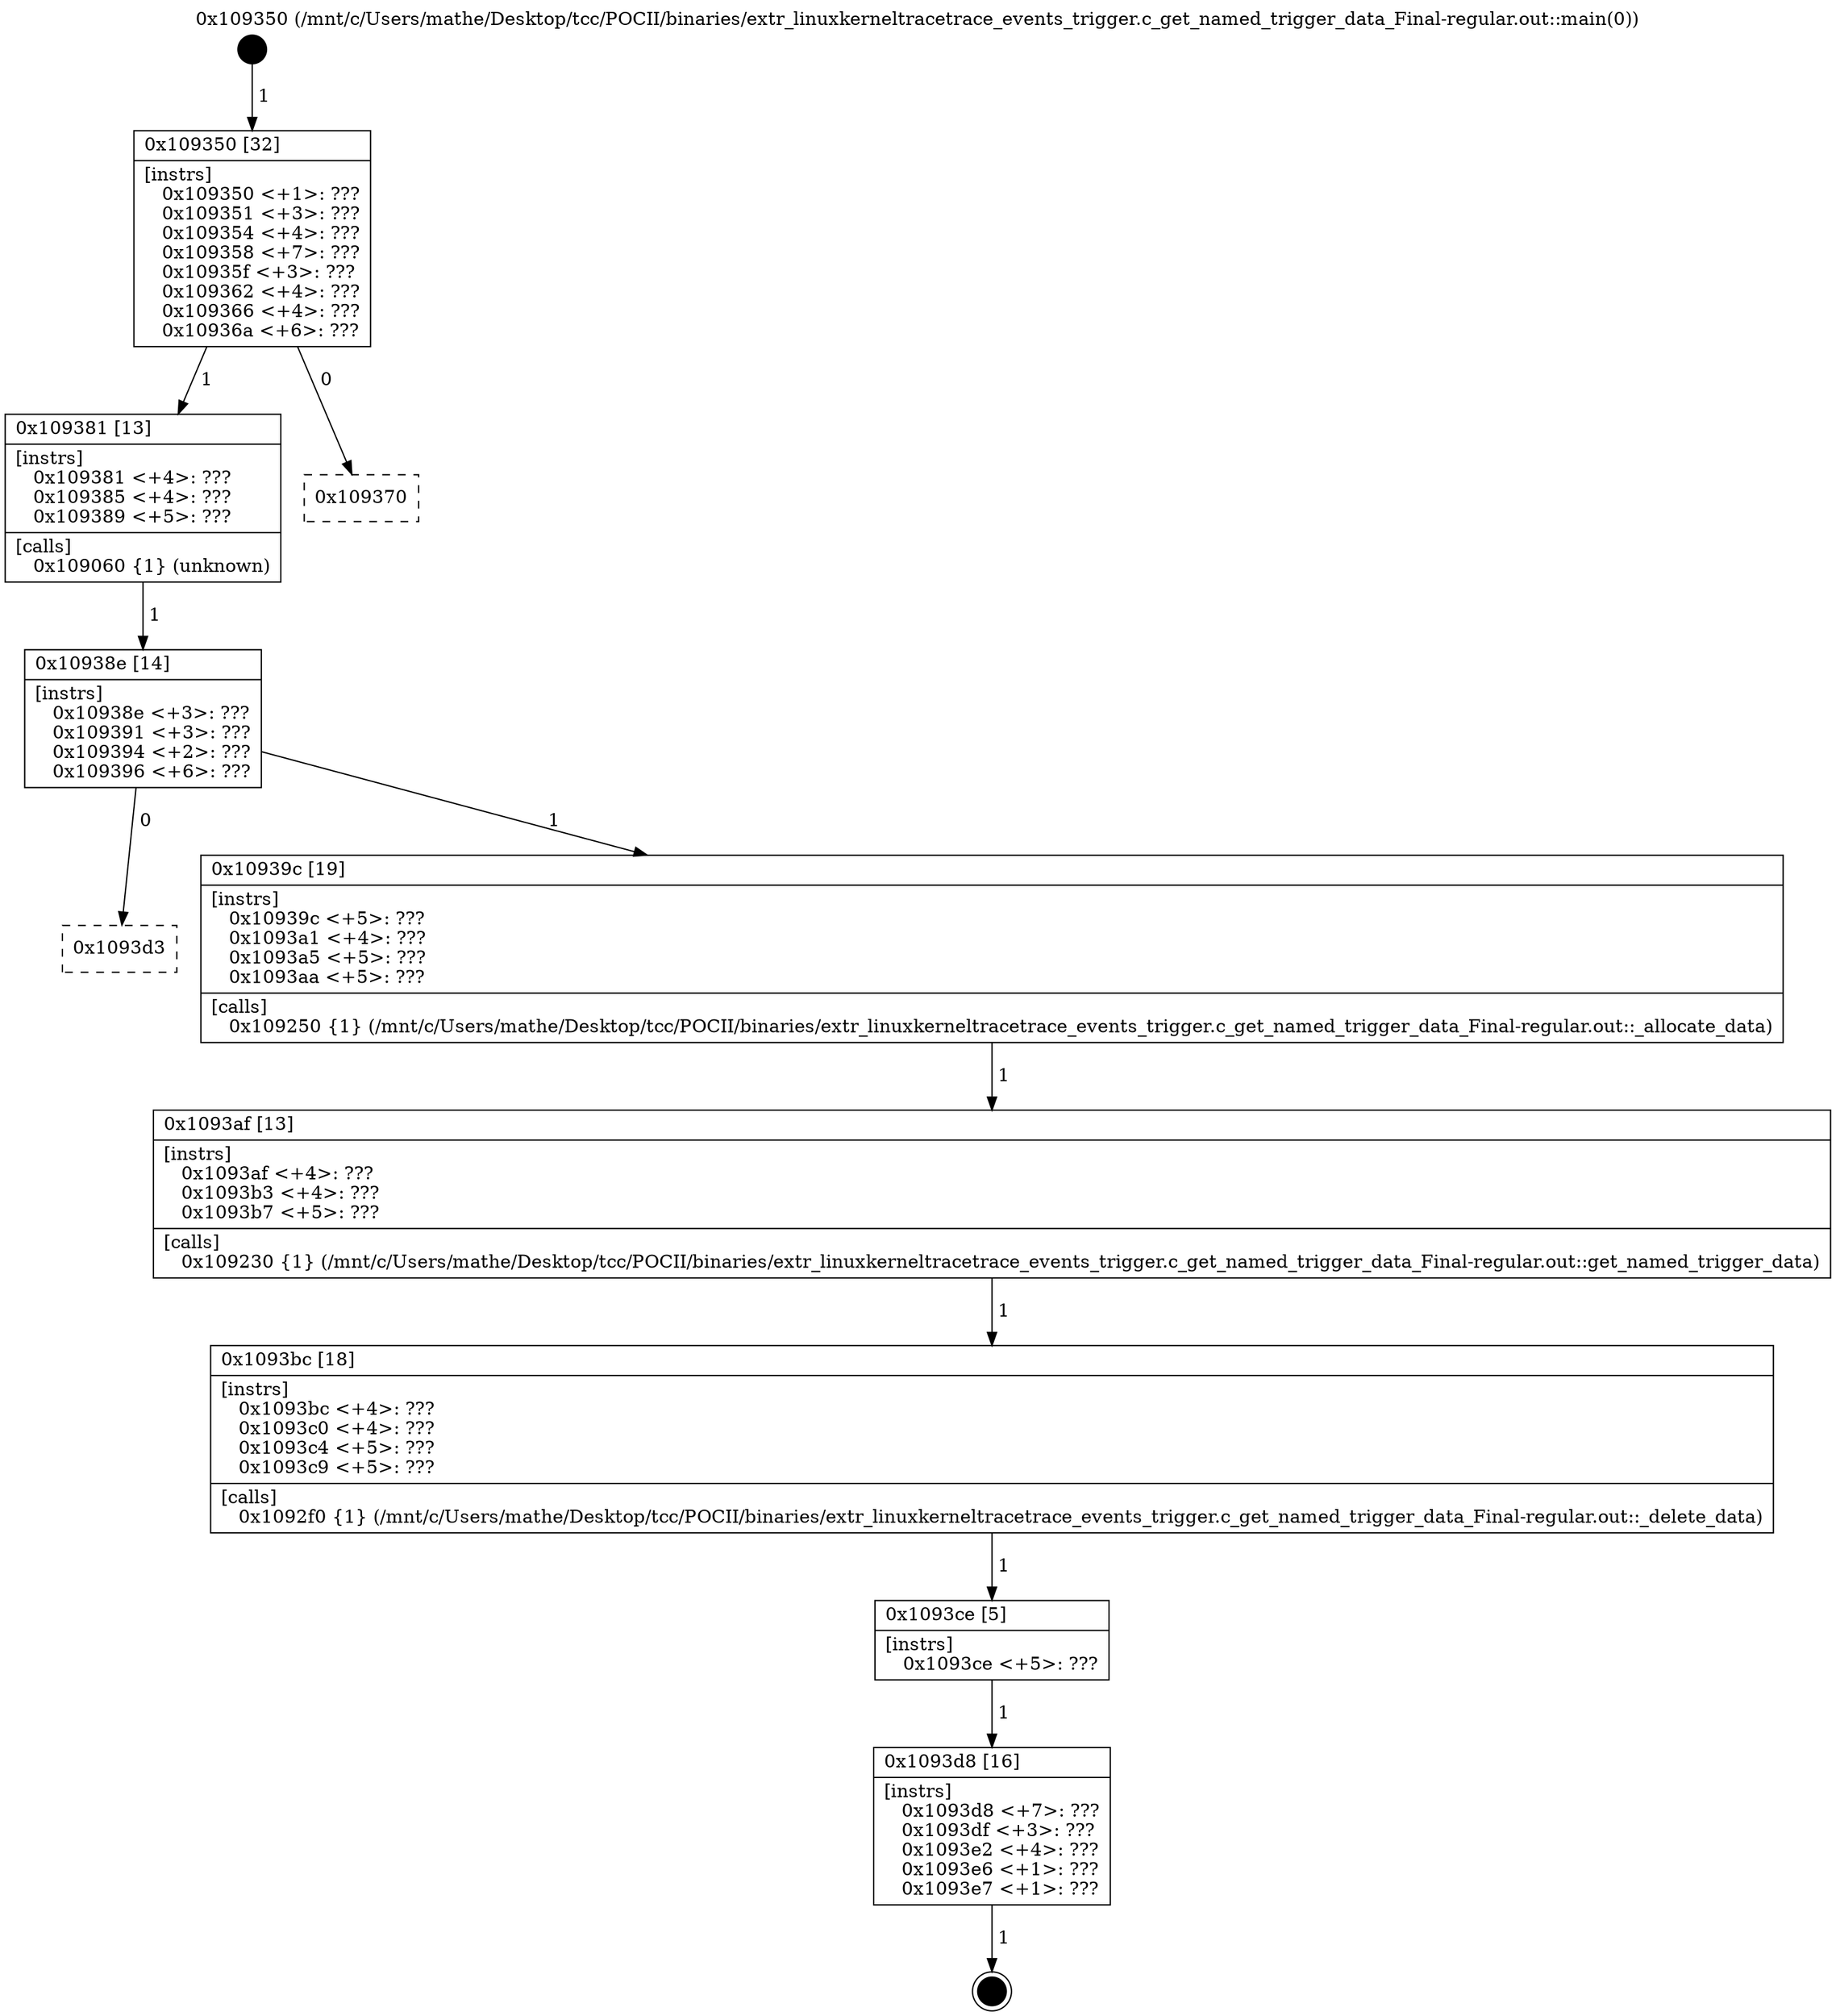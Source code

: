 digraph "0x109350" {
  label = "0x109350 (/mnt/c/Users/mathe/Desktop/tcc/POCII/binaries/extr_linuxkerneltracetrace_events_trigger.c_get_named_trigger_data_Final-regular.out::main(0))"
  labelloc = "t"
  node[shape=record]

  Entry [label="",width=0.3,height=0.3,shape=circle,fillcolor=black,style=filled]
  "0x109350" [label="{
     0x109350 [32]\l
     | [instrs]\l
     &nbsp;&nbsp;0x109350 \<+1\>: ???\l
     &nbsp;&nbsp;0x109351 \<+3\>: ???\l
     &nbsp;&nbsp;0x109354 \<+4\>: ???\l
     &nbsp;&nbsp;0x109358 \<+7\>: ???\l
     &nbsp;&nbsp;0x10935f \<+3\>: ???\l
     &nbsp;&nbsp;0x109362 \<+4\>: ???\l
     &nbsp;&nbsp;0x109366 \<+4\>: ???\l
     &nbsp;&nbsp;0x10936a \<+6\>: ???\l
  }"]
  "0x109381" [label="{
     0x109381 [13]\l
     | [instrs]\l
     &nbsp;&nbsp;0x109381 \<+4\>: ???\l
     &nbsp;&nbsp;0x109385 \<+4\>: ???\l
     &nbsp;&nbsp;0x109389 \<+5\>: ???\l
     | [calls]\l
     &nbsp;&nbsp;0x109060 \{1\} (unknown)\l
  }"]
  "0x109370" [label="{
     0x109370\l
  }", style=dashed]
  "0x10938e" [label="{
     0x10938e [14]\l
     | [instrs]\l
     &nbsp;&nbsp;0x10938e \<+3\>: ???\l
     &nbsp;&nbsp;0x109391 \<+3\>: ???\l
     &nbsp;&nbsp;0x109394 \<+2\>: ???\l
     &nbsp;&nbsp;0x109396 \<+6\>: ???\l
  }"]
  "0x1093d3" [label="{
     0x1093d3\l
  }", style=dashed]
  "0x10939c" [label="{
     0x10939c [19]\l
     | [instrs]\l
     &nbsp;&nbsp;0x10939c \<+5\>: ???\l
     &nbsp;&nbsp;0x1093a1 \<+4\>: ???\l
     &nbsp;&nbsp;0x1093a5 \<+5\>: ???\l
     &nbsp;&nbsp;0x1093aa \<+5\>: ???\l
     | [calls]\l
     &nbsp;&nbsp;0x109250 \{1\} (/mnt/c/Users/mathe/Desktop/tcc/POCII/binaries/extr_linuxkerneltracetrace_events_trigger.c_get_named_trigger_data_Final-regular.out::_allocate_data)\l
  }"]
  Exit [label="",width=0.3,height=0.3,shape=circle,fillcolor=black,style=filled,peripheries=2]
  "0x1093af" [label="{
     0x1093af [13]\l
     | [instrs]\l
     &nbsp;&nbsp;0x1093af \<+4\>: ???\l
     &nbsp;&nbsp;0x1093b3 \<+4\>: ???\l
     &nbsp;&nbsp;0x1093b7 \<+5\>: ???\l
     | [calls]\l
     &nbsp;&nbsp;0x109230 \{1\} (/mnt/c/Users/mathe/Desktop/tcc/POCII/binaries/extr_linuxkerneltracetrace_events_trigger.c_get_named_trigger_data_Final-regular.out::get_named_trigger_data)\l
  }"]
  "0x1093bc" [label="{
     0x1093bc [18]\l
     | [instrs]\l
     &nbsp;&nbsp;0x1093bc \<+4\>: ???\l
     &nbsp;&nbsp;0x1093c0 \<+4\>: ???\l
     &nbsp;&nbsp;0x1093c4 \<+5\>: ???\l
     &nbsp;&nbsp;0x1093c9 \<+5\>: ???\l
     | [calls]\l
     &nbsp;&nbsp;0x1092f0 \{1\} (/mnt/c/Users/mathe/Desktop/tcc/POCII/binaries/extr_linuxkerneltracetrace_events_trigger.c_get_named_trigger_data_Final-regular.out::_delete_data)\l
  }"]
  "0x1093ce" [label="{
     0x1093ce [5]\l
     | [instrs]\l
     &nbsp;&nbsp;0x1093ce \<+5\>: ???\l
  }"]
  "0x1093d8" [label="{
     0x1093d8 [16]\l
     | [instrs]\l
     &nbsp;&nbsp;0x1093d8 \<+7\>: ???\l
     &nbsp;&nbsp;0x1093df \<+3\>: ???\l
     &nbsp;&nbsp;0x1093e2 \<+4\>: ???\l
     &nbsp;&nbsp;0x1093e6 \<+1\>: ???\l
     &nbsp;&nbsp;0x1093e7 \<+1\>: ???\l
  }"]
  Entry -> "0x109350" [label=" 1"]
  "0x109350" -> "0x109381" [label=" 1"]
  "0x109350" -> "0x109370" [label=" 0"]
  "0x109381" -> "0x10938e" [label=" 1"]
  "0x10938e" -> "0x1093d3" [label=" 0"]
  "0x10938e" -> "0x10939c" [label=" 1"]
  "0x1093d8" -> Exit [label=" 1"]
  "0x10939c" -> "0x1093af" [label=" 1"]
  "0x1093af" -> "0x1093bc" [label=" 1"]
  "0x1093bc" -> "0x1093ce" [label=" 1"]
  "0x1093ce" -> "0x1093d8" [label=" 1"]
}
